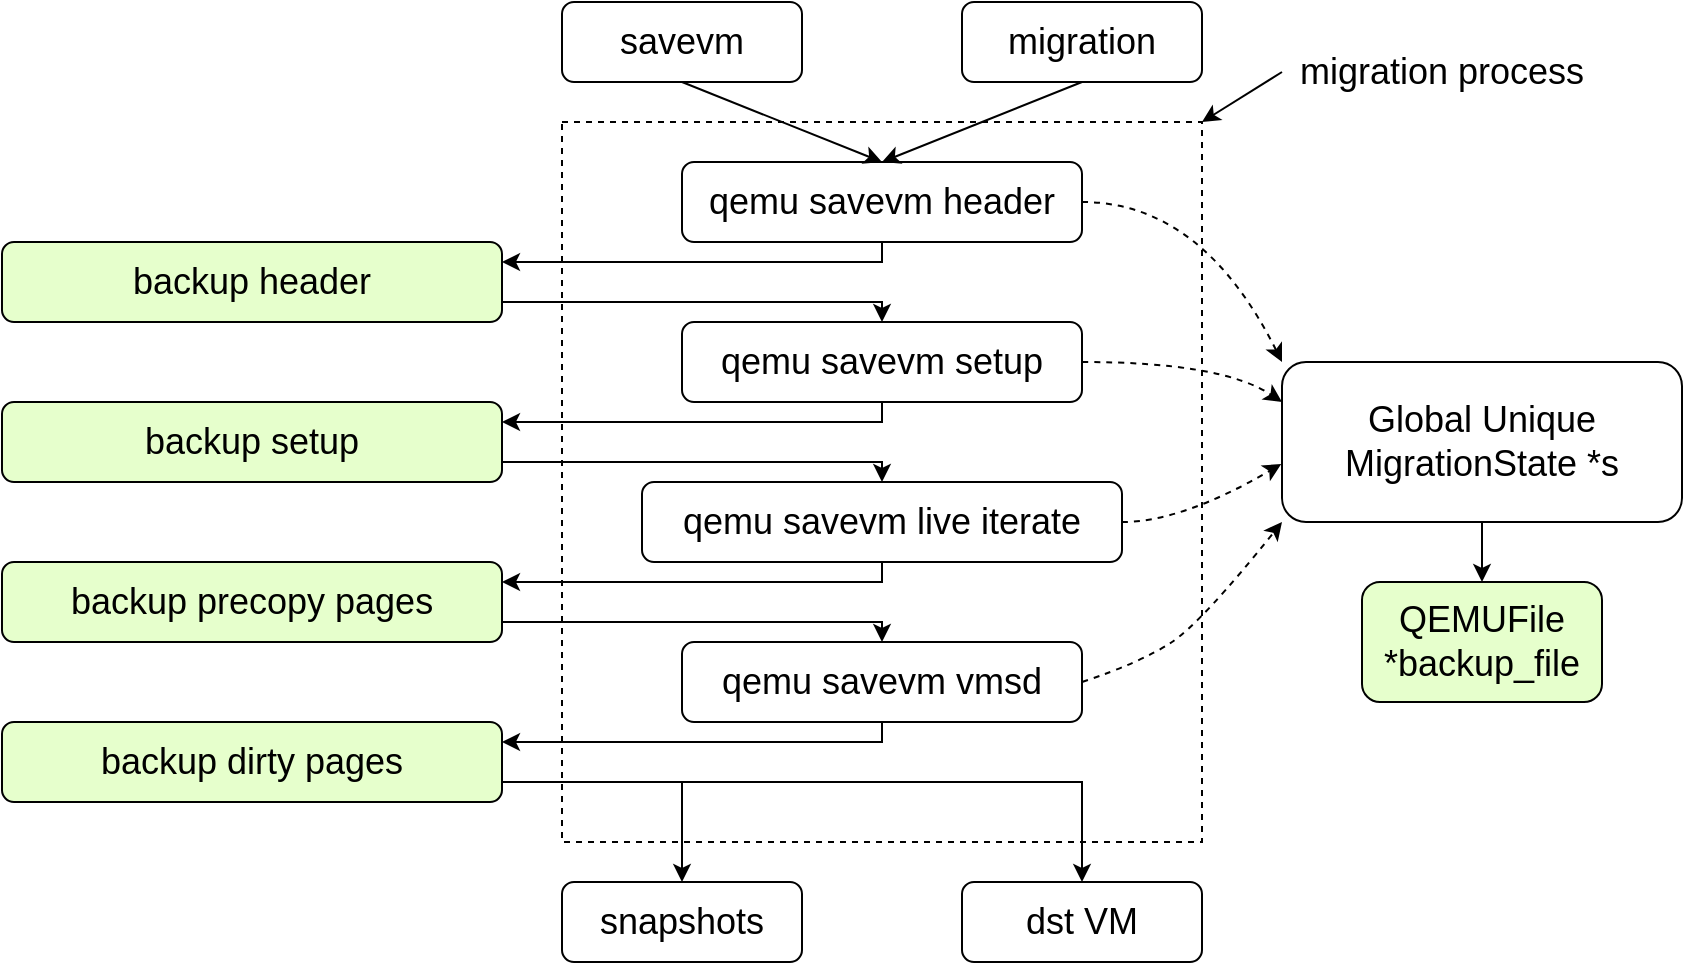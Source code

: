<mxfile version="20.4.2" type="github"><diagram id="OZgTTzMIZbF1CK1Bnk2v" name="第 1 页"><mxGraphModel dx="1562" dy="468" grid="1" gridSize="10" guides="1" tooltips="1" connect="1" arrows="1" fold="1" page="1" pageScale="1" pageWidth="827" pageHeight="1169" math="0" shadow="0"><root><mxCell id="0"/><mxCell id="1" parent="0"/><mxCell id="5_ovZfvBjrPSnjW51LRR-24" value="" style="rounded=0;whiteSpace=wrap;html=1;fontSize=18;fontColor=#FF0000;dashed=1;fillColor=none;" parent="1" vertex="1"><mxGeometry x="120" y="140" width="320" height="360" as="geometry"/></mxCell><mxCell id="5_ovZfvBjrPSnjW51LRR-1" value="&lt;font style=&quot;font-size: 18px;&quot;&gt;savevm&lt;/font&gt;" style="rounded=1;whiteSpace=wrap;html=1;" parent="1" vertex="1"><mxGeometry x="120" y="80" width="120" height="40" as="geometry"/></mxCell><mxCell id="5_ovZfvBjrPSnjW51LRR-2" value="migration" style="rounded=1;whiteSpace=wrap;html=1;fontSize=18;" parent="1" vertex="1"><mxGeometry x="320" y="80" width="120" height="40" as="geometry"/></mxCell><mxCell id="GFPBZxwAyZQfA2ua5w6D-5" style="edgeStyle=orthogonalEdgeStyle;rounded=0;orthogonalLoop=1;jettySize=auto;html=1;exitX=0.5;exitY=1;exitDx=0;exitDy=0;entryX=1;entryY=0.25;entryDx=0;entryDy=0;fontSize=18;" parent="1" source="5_ovZfvBjrPSnjW51LRR-3" target="GFPBZxwAyZQfA2ua5w6D-4" edge="1"><mxGeometry relative="1" as="geometry"><Array as="points"><mxPoint x="280" y="210"/></Array></mxGeometry></mxCell><mxCell id="5_ovZfvBjrPSnjW51LRR-3" value="qemu savevm header" style="rounded=1;whiteSpace=wrap;html=1;fontSize=18;" parent="1" vertex="1"><mxGeometry x="180" y="160" width="200" height="40" as="geometry"/></mxCell><mxCell id="GFPBZxwAyZQfA2ua5w6D-2" style="edgeStyle=orthogonalEdgeStyle;rounded=0;orthogonalLoop=1;jettySize=auto;html=1;exitX=0.5;exitY=1;exitDx=0;exitDy=0;entryX=0.5;entryY=0;entryDx=0;entryDy=0;fontSize=18;" parent="1" source="5_ovZfvBjrPSnjW51LRR-4" target="GFPBZxwAyZQfA2ua5w6D-1" edge="1"><mxGeometry relative="1" as="geometry"/></mxCell><mxCell id="5_ovZfvBjrPSnjW51LRR-4" value="Global Unique MigrationState *s" style="rounded=1;whiteSpace=wrap;html=1;fontSize=18;" parent="1" vertex="1"><mxGeometry x="480" y="260" width="200" height="80" as="geometry"/></mxCell><mxCell id="5_ovZfvBjrPSnjW51LRR-5" value="qemu savevm setup" style="rounded=1;whiteSpace=wrap;html=1;fontSize=18;" parent="1" vertex="1"><mxGeometry x="180" y="240" width="200" height="40" as="geometry"/></mxCell><mxCell id="5_ovZfvBjrPSnjW51LRR-6" value="qemu savevm live iterate" style="rounded=1;whiteSpace=wrap;html=1;fontSize=18;" parent="1" vertex="1"><mxGeometry x="160" y="320" width="240" height="40" as="geometry"/></mxCell><mxCell id="5_ovZfvBjrPSnjW51LRR-7" value="qemu savevm vmsd" style="rounded=1;whiteSpace=wrap;html=1;fontSize=18;" parent="1" vertex="1"><mxGeometry x="180" y="400" width="200" height="40" as="geometry"/></mxCell><mxCell id="5_ovZfvBjrPSnjW51LRR-8" value="" style="endArrow=classic;html=1;rounded=0;fontSize=18;entryX=0.5;entryY=0;entryDx=0;entryDy=0;" parent="1" target="5_ovZfvBjrPSnjW51LRR-3" edge="1"><mxGeometry width="50" height="50" relative="1" as="geometry"><mxPoint x="180" y="120" as="sourcePoint"/><mxPoint x="230" y="70" as="targetPoint"/></mxGeometry></mxCell><mxCell id="5_ovZfvBjrPSnjW51LRR-9" value="" style="endArrow=classic;html=1;rounded=0;fontSize=18;entryX=0.5;entryY=0;entryDx=0;entryDy=0;" parent="1" target="5_ovZfvBjrPSnjW51LRR-3" edge="1"><mxGeometry width="50" height="50" relative="1" as="geometry"><mxPoint x="380" y="120" as="sourcePoint"/><mxPoint x="390" y="130" as="targetPoint"/></mxGeometry></mxCell><mxCell id="5_ovZfvBjrPSnjW51LRR-14" value="snapshots" style="rounded=1;whiteSpace=wrap;html=1;fontSize=18;" parent="1" vertex="1"><mxGeometry x="120" y="520" width="120" height="40" as="geometry"/></mxCell><mxCell id="5_ovZfvBjrPSnjW51LRR-15" value="dst VM" style="rounded=1;whiteSpace=wrap;html=1;fontSize=18;" parent="1" vertex="1"><mxGeometry x="320" y="520" width="120" height="40" as="geometry"/></mxCell><mxCell id="5_ovZfvBjrPSnjW51LRR-19" value="" style="curved=1;endArrow=classic;html=1;rounded=0;fontSize=18;entryX=0;entryY=0.25;entryDx=0;entryDy=0;dashed=1;" parent="1" target="5_ovZfvBjrPSnjW51LRR-4" edge="1"><mxGeometry width="50" height="50" relative="1" as="geometry"><mxPoint x="380" y="260" as="sourcePoint"/><mxPoint x="430" y="210" as="targetPoint"/><Array as="points"><mxPoint x="450" y="260"/></Array></mxGeometry></mxCell><mxCell id="5_ovZfvBjrPSnjW51LRR-20" value="" style="curved=1;endArrow=classic;html=1;rounded=0;fontSize=18;entryX=-0.002;entryY=0.638;entryDx=0;entryDy=0;entryPerimeter=0;dashed=1;" parent="1" target="5_ovZfvBjrPSnjW51LRR-4" edge="1"><mxGeometry width="50" height="50" relative="1" as="geometry"><mxPoint x="400" y="340" as="sourcePoint"/><mxPoint x="450" y="290" as="targetPoint"/><Array as="points"><mxPoint x="430" y="340"/></Array></mxGeometry></mxCell><mxCell id="5_ovZfvBjrPSnjW51LRR-21" value="" style="curved=1;endArrow=classic;html=1;rounded=0;fontSize=18;entryX=0;entryY=1;entryDx=0;entryDy=0;dashed=1;" parent="1" target="5_ovZfvBjrPSnjW51LRR-4" edge="1"><mxGeometry width="50" height="50" relative="1" as="geometry"><mxPoint x="380" y="420" as="sourcePoint"/><mxPoint x="430" y="370" as="targetPoint"/><Array as="points"><mxPoint x="410" y="410"/><mxPoint x="440" y="390"/></Array></mxGeometry></mxCell><mxCell id="5_ovZfvBjrPSnjW51LRR-22" value="" style="curved=1;endArrow=classic;html=1;rounded=0;fontSize=18;entryX=0;entryY=0;entryDx=0;entryDy=0;dashed=1;" parent="1" target="5_ovZfvBjrPSnjW51LRR-4" edge="1"><mxGeometry width="50" height="50" relative="1" as="geometry"><mxPoint x="380" y="180" as="sourcePoint"/><mxPoint x="430" y="130" as="targetPoint"/><Array as="points"><mxPoint x="440" y="180"/></Array></mxGeometry></mxCell><mxCell id="5_ovZfvBjrPSnjW51LRR-25" value="&lt;font color=&quot;#000000&quot;&gt;migration process&lt;/font&gt;" style="text;html=1;strokeColor=none;fillColor=none;align=center;verticalAlign=middle;whiteSpace=wrap;rounded=0;dashed=1;fontSize=18;fontColor=#FF0000;" parent="1" vertex="1"><mxGeometry x="480" y="100" width="160" height="30" as="geometry"/></mxCell><mxCell id="5_ovZfvBjrPSnjW51LRR-26" value="" style="endArrow=classic;html=1;rounded=0;fontSize=18;fontColor=#000000;entryX=1;entryY=0;entryDx=0;entryDy=0;exitX=0;exitY=0.5;exitDx=0;exitDy=0;" parent="1" source="5_ovZfvBjrPSnjW51LRR-25" target="5_ovZfvBjrPSnjW51LRR-24" edge="1"><mxGeometry width="50" height="50" relative="1" as="geometry"><mxPoint x="480" y="130" as="sourcePoint"/><mxPoint x="530" y="80" as="targetPoint"/></mxGeometry></mxCell><mxCell id="GFPBZxwAyZQfA2ua5w6D-1" value="&lt;font style=&quot;font-size: 18px;&quot;&gt;QEMUFile *backup_file&lt;/font&gt;" style="rounded=1;whiteSpace=wrap;html=1;fillColor=#E6FFCC;" parent="1" vertex="1"><mxGeometry x="520" y="370" width="120" height="60" as="geometry"/></mxCell><mxCell id="GFPBZxwAyZQfA2ua5w6D-6" style="edgeStyle=orthogonalEdgeStyle;rounded=0;orthogonalLoop=1;jettySize=auto;html=1;exitX=1;exitY=0.75;exitDx=0;exitDy=0;entryX=0.5;entryY=0;entryDx=0;entryDy=0;fontSize=18;" parent="1" edge="1"><mxGeometry relative="1" as="geometry"><mxPoint x="90" y="230" as="sourcePoint"/><mxPoint x="280" y="240" as="targetPoint"/><Array as="points"><mxPoint x="280" y="230"/></Array></mxGeometry></mxCell><mxCell id="GFPBZxwAyZQfA2ua5w6D-4" value="backup header" style="rounded=1;whiteSpace=wrap;html=1;fontSize=18;fillColor=#E6FFCC;" parent="1" vertex="1"><mxGeometry x="-160" y="200" width="250" height="40" as="geometry"/></mxCell><mxCell id="GFPBZxwAyZQfA2ua5w6D-7" value="backup setup" style="rounded=1;whiteSpace=wrap;html=1;fontSize=18;fillColor=#E6FFCC;" parent="1" vertex="1"><mxGeometry x="-160" y="280" width="250" height="40" as="geometry"/></mxCell><mxCell id="GFPBZxwAyZQfA2ua5w6D-8" style="edgeStyle=orthogonalEdgeStyle;rounded=0;orthogonalLoop=1;jettySize=auto;html=1;exitX=0.5;exitY=1;exitDx=0;exitDy=0;entryX=1;entryY=0.25;entryDx=0;entryDy=0;fontSize=18;" parent="1" edge="1"><mxGeometry relative="1" as="geometry"><mxPoint x="280" y="280" as="sourcePoint"/><mxPoint x="90" y="290" as="targetPoint"/><Array as="points"><mxPoint x="280" y="290"/></Array></mxGeometry></mxCell><mxCell id="GFPBZxwAyZQfA2ua5w6D-9" style="edgeStyle=orthogonalEdgeStyle;rounded=0;orthogonalLoop=1;jettySize=auto;html=1;exitX=1;exitY=0.75;exitDx=0;exitDy=0;entryX=0.5;entryY=0;entryDx=0;entryDy=0;fontSize=18;" parent="1" edge="1"><mxGeometry relative="1" as="geometry"><mxPoint x="90" y="310" as="sourcePoint"/><mxPoint x="280" y="320" as="targetPoint"/><Array as="points"><mxPoint x="280" y="310"/></Array></mxGeometry></mxCell><mxCell id="GFPBZxwAyZQfA2ua5w6D-10" value="backup precopy pages" style="rounded=1;whiteSpace=wrap;html=1;fontSize=18;fillColor=#E6FFCC;" parent="1" vertex="1"><mxGeometry x="-160" y="360" width="250" height="40" as="geometry"/></mxCell><mxCell id="GFPBZxwAyZQfA2ua5w6D-11" style="edgeStyle=orthogonalEdgeStyle;rounded=0;orthogonalLoop=1;jettySize=auto;html=1;exitX=0.5;exitY=1;exitDx=0;exitDy=0;entryX=1;entryY=0.25;entryDx=0;entryDy=0;fontSize=18;" parent="1" edge="1"><mxGeometry relative="1" as="geometry"><mxPoint x="280" y="360" as="sourcePoint"/><mxPoint x="90" y="370" as="targetPoint"/><Array as="points"><mxPoint x="280" y="370"/></Array></mxGeometry></mxCell><mxCell id="GFPBZxwAyZQfA2ua5w6D-12" style="edgeStyle=orthogonalEdgeStyle;rounded=0;orthogonalLoop=1;jettySize=auto;html=1;exitX=1;exitY=0.75;exitDx=0;exitDy=0;entryX=0.5;entryY=0;entryDx=0;entryDy=0;fontSize=18;" parent="1" edge="1"><mxGeometry relative="1" as="geometry"><mxPoint x="90" y="390" as="sourcePoint"/><mxPoint x="280" y="400" as="targetPoint"/><Array as="points"><mxPoint x="280" y="390"/></Array></mxGeometry></mxCell><mxCell id="Wa7YZDis3gOsCpSppj7i-4" style="edgeStyle=orthogonalEdgeStyle;rounded=0;orthogonalLoop=1;jettySize=auto;html=1;exitX=1;exitY=0.75;exitDx=0;exitDy=0;entryX=0.5;entryY=0;entryDx=0;entryDy=0;fontSize=18;" parent="1" source="Wa7YZDis3gOsCpSppj7i-1" target="5_ovZfvBjrPSnjW51LRR-14" edge="1"><mxGeometry relative="1" as="geometry"/></mxCell><mxCell id="Wa7YZDis3gOsCpSppj7i-5" style="edgeStyle=orthogonalEdgeStyle;rounded=0;orthogonalLoop=1;jettySize=auto;html=1;exitX=1;exitY=0.75;exitDx=0;exitDy=0;entryX=0.5;entryY=0;entryDx=0;entryDy=0;fontSize=18;" parent="1" source="Wa7YZDis3gOsCpSppj7i-1" target="5_ovZfvBjrPSnjW51LRR-15" edge="1"><mxGeometry relative="1" as="geometry"/></mxCell><mxCell id="Wa7YZDis3gOsCpSppj7i-1" value="backup dirty pages" style="rounded=1;whiteSpace=wrap;html=1;fontSize=18;fillColor=#E6FFCC;" parent="1" vertex="1"><mxGeometry x="-160" y="440" width="250" height="40" as="geometry"/></mxCell><mxCell id="Wa7YZDis3gOsCpSppj7i-2" style="edgeStyle=orthogonalEdgeStyle;rounded=0;orthogonalLoop=1;jettySize=auto;html=1;exitX=0.5;exitY=1;exitDx=0;exitDy=0;entryX=1;entryY=0.25;entryDx=0;entryDy=0;fontSize=18;" parent="1" edge="1"><mxGeometry relative="1" as="geometry"><mxPoint x="280" y="440" as="sourcePoint"/><mxPoint x="90" y="450" as="targetPoint"/><Array as="points"><mxPoint x="280" y="450"/></Array></mxGeometry></mxCell><mxCell id="Wa7YZDis3gOsCpSppj7i-6" value="" style="shape=image;html=1;verticalAlign=top;verticalLabelPosition=bottom;labelBackgroundColor=#ffffff;imageAspect=0;aspect=fixed;image=https://cdn3.iconfinder.com/data/icons/flat-actions-icons-9/512/Tick_Mark-128.png;fontSize=18;fillColor=#E6FFCC;" parent="1" vertex="1"><mxGeometry x="-160" y="192" width="48" height="48" as="geometry"/></mxCell><mxCell id="Wa7YZDis3gOsCpSppj7i-7" value="" style="shape=image;html=1;verticalAlign=top;verticalLabelPosition=bottom;labelBackgroundColor=#ffffff;imageAspect=0;aspect=fixed;image=https://cdn3.iconfinder.com/data/icons/flat-actions-icons-9/512/Tick_Mark-128.png;fontSize=18;fillColor=#E6FFCC;" parent="1" vertex="1"><mxGeometry x="-160" y="272" width="48" height="48" as="geometry"/></mxCell><mxCell id="V4uyyiU11S5AQbFgXYAr-1" value="" style="shape=image;html=1;verticalAlign=top;verticalLabelPosition=bottom;labelBackgroundColor=#ffffff;imageAspect=0;aspect=fixed;image=https://cdn3.iconfinder.com/data/icons/flat-actions-icons-9/512/Tick_Mark-128.png;fontSize=18;fillColor=#E6FFCC;" parent="1" vertex="1"><mxGeometry x="-160" y="352" width="48" height="48" as="geometry"/></mxCell><mxCell id="V4uyyiU11S5AQbFgXYAr-2" value="" style="shape=image;html=1;verticalAlign=top;verticalLabelPosition=bottom;labelBackgroundColor=#ffffff;imageAspect=0;aspect=fixed;image=https://cdn3.iconfinder.com/data/icons/flat-actions-icons-9/512/Tick_Mark-128.png;fontSize=18;fillColor=#E6FFCC;" parent="1" vertex="1"><mxGeometry x="-160" y="432" width="48" height="48" as="geometry"/></mxCell></root></mxGraphModel></diagram></mxfile>